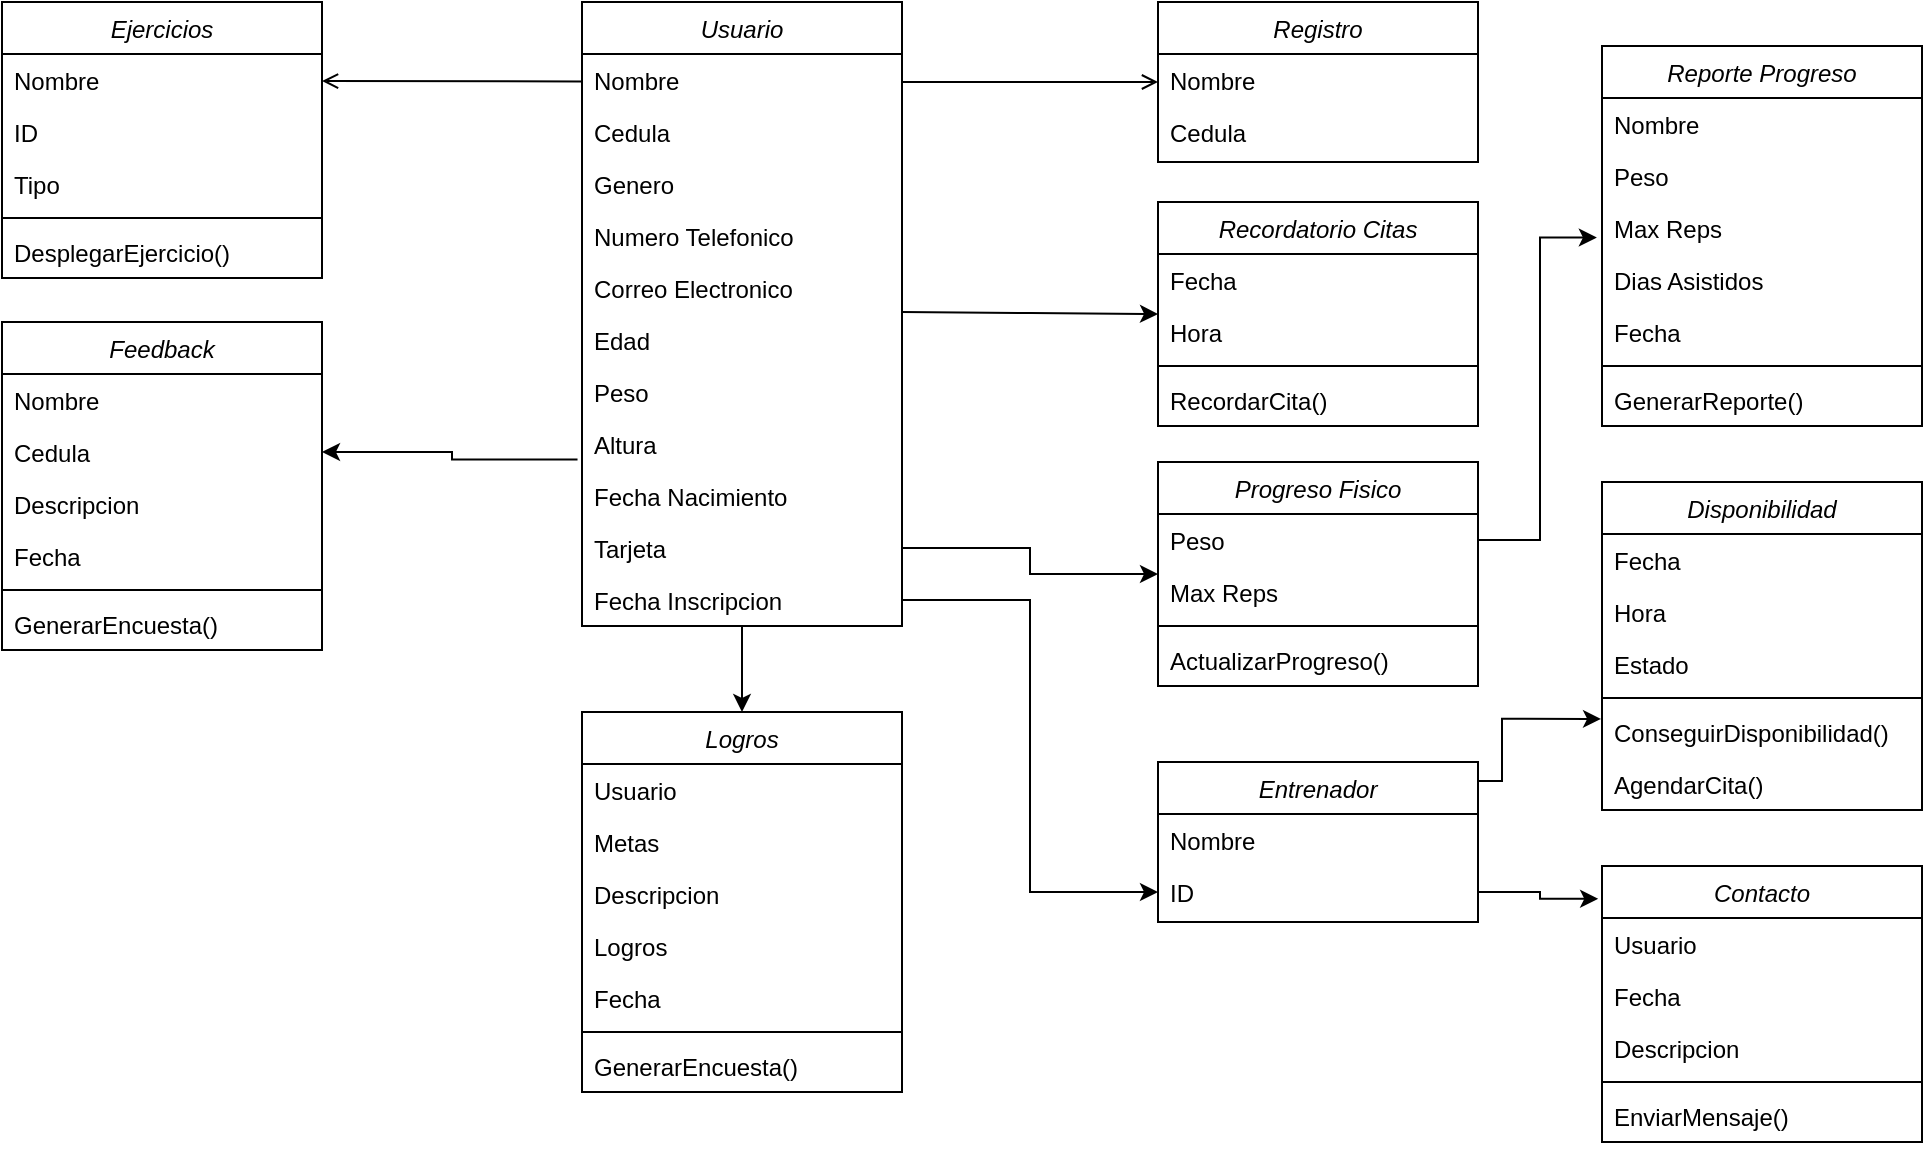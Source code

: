 <mxfile version="22.1.4" type="github">
  <diagram id="C5RBs43oDa-KdzZeNtuy" name="Page-1">
    <mxGraphModel dx="1816" dy="545" grid="1" gridSize="10" guides="1" tooltips="1" connect="1" arrows="1" fold="1" page="1" pageScale="1" pageWidth="827" pageHeight="1169" math="0" shadow="0">
      <root>
        <mxCell id="WIyWlLk6GJQsqaUBKTNV-0" />
        <mxCell id="WIyWlLk6GJQsqaUBKTNV-1" parent="WIyWlLk6GJQsqaUBKTNV-0" />
        <mxCell id="PNOMTLIYV8iumhKyd8af-56" style="edgeStyle=orthogonalEdgeStyle;rounded=0;orthogonalLoop=1;jettySize=auto;html=1;" edge="1" parent="WIyWlLk6GJQsqaUBKTNV-1" source="zkfFHV4jXpPFQw0GAbJ--0" target="PNOMTLIYV8iumhKyd8af-48">
          <mxGeometry relative="1" as="geometry" />
        </mxCell>
        <mxCell id="zkfFHV4jXpPFQw0GAbJ--0" value="Usuario" style="swimlane;fontStyle=2;align=center;verticalAlign=top;childLayout=stackLayout;horizontal=1;startSize=26;horizontalStack=0;resizeParent=1;resizeLast=0;collapsible=1;marginBottom=0;rounded=0;shadow=0;strokeWidth=1;" parent="WIyWlLk6GJQsqaUBKTNV-1" vertex="1">
          <mxGeometry x="20" y="40" width="160" height="312" as="geometry">
            <mxRectangle x="220" y="120" width="160" height="26" as="alternateBounds" />
          </mxGeometry>
        </mxCell>
        <mxCell id="zkfFHV4jXpPFQw0GAbJ--1" value="Nombre" style="text;align=left;verticalAlign=top;spacingLeft=4;spacingRight=4;overflow=hidden;rotatable=0;points=[[0,0.5],[1,0.5]];portConstraint=eastwest;" parent="zkfFHV4jXpPFQw0GAbJ--0" vertex="1">
          <mxGeometry y="26" width="160" height="26" as="geometry" />
        </mxCell>
        <mxCell id="mWHJRFIgZ-QMwkm3Dyj9-5" value="Cedula" style="text;align=left;verticalAlign=top;spacingLeft=4;spacingRight=4;overflow=hidden;rotatable=0;points=[[0,0.5],[1,0.5]];portConstraint=eastwest;rounded=0;shadow=0;html=0;" parent="zkfFHV4jXpPFQw0GAbJ--0" vertex="1">
          <mxGeometry y="52" width="160" height="26" as="geometry" />
        </mxCell>
        <mxCell id="mWHJRFIgZ-QMwkm3Dyj9-9" value="Genero" style="text;align=left;verticalAlign=top;spacingLeft=4;spacingRight=4;overflow=hidden;rotatable=0;points=[[0,0.5],[1,0.5]];portConstraint=eastwest;rounded=0;shadow=0;html=0;" parent="zkfFHV4jXpPFQw0GAbJ--0" vertex="1">
          <mxGeometry y="78" width="160" height="26" as="geometry" />
        </mxCell>
        <mxCell id="zkfFHV4jXpPFQw0GAbJ--2" value="Numero Telefonico" style="text;align=left;verticalAlign=top;spacingLeft=4;spacingRight=4;overflow=hidden;rotatable=0;points=[[0,0.5],[1,0.5]];portConstraint=eastwest;rounded=0;shadow=0;html=0;" parent="zkfFHV4jXpPFQw0GAbJ--0" vertex="1">
          <mxGeometry y="104" width="160" height="26" as="geometry" />
        </mxCell>
        <mxCell id="zkfFHV4jXpPFQw0GAbJ--3" value="Correo Electronico" style="text;align=left;verticalAlign=top;spacingLeft=4;spacingRight=4;overflow=hidden;rotatable=0;points=[[0,0.5],[1,0.5]];portConstraint=eastwest;rounded=0;shadow=0;html=0;" parent="zkfFHV4jXpPFQw0GAbJ--0" vertex="1">
          <mxGeometry y="130" width="160" height="26" as="geometry" />
        </mxCell>
        <mxCell id="mWHJRFIgZ-QMwkm3Dyj9-2" value="Edad" style="text;align=left;verticalAlign=top;spacingLeft=4;spacingRight=4;overflow=hidden;rotatable=0;points=[[0,0.5],[1,0.5]];portConstraint=eastwest;rounded=0;shadow=0;html=0;" parent="zkfFHV4jXpPFQw0GAbJ--0" vertex="1">
          <mxGeometry y="156" width="160" height="26" as="geometry" />
        </mxCell>
        <mxCell id="mWHJRFIgZ-QMwkm3Dyj9-3" value="Peso" style="text;align=left;verticalAlign=top;spacingLeft=4;spacingRight=4;overflow=hidden;rotatable=0;points=[[0,0.5],[1,0.5]];portConstraint=eastwest;rounded=0;shadow=0;html=0;" parent="zkfFHV4jXpPFQw0GAbJ--0" vertex="1">
          <mxGeometry y="182" width="160" height="26" as="geometry" />
        </mxCell>
        <mxCell id="mWHJRFIgZ-QMwkm3Dyj9-4" value="Altura" style="text;align=left;verticalAlign=top;spacingLeft=4;spacingRight=4;overflow=hidden;rotatable=0;points=[[0,0.5],[1,0.5]];portConstraint=eastwest;rounded=0;shadow=0;html=0;" parent="zkfFHV4jXpPFQw0GAbJ--0" vertex="1">
          <mxGeometry y="208" width="160" height="26" as="geometry" />
        </mxCell>
        <mxCell id="mWHJRFIgZ-QMwkm3Dyj9-6" value="Fecha Nacimiento" style="text;align=left;verticalAlign=top;spacingLeft=4;spacingRight=4;overflow=hidden;rotatable=0;points=[[0,0.5],[1,0.5]];portConstraint=eastwest;rounded=0;shadow=0;html=0;" parent="zkfFHV4jXpPFQw0GAbJ--0" vertex="1">
          <mxGeometry y="234" width="160" height="26" as="geometry" />
        </mxCell>
        <mxCell id="mWHJRFIgZ-QMwkm3Dyj9-7" value="Tarjeta" style="text;align=left;verticalAlign=top;spacingLeft=4;spacingRight=4;overflow=hidden;rotatable=0;points=[[0,0.5],[1,0.5]];portConstraint=eastwest;rounded=0;shadow=0;html=0;" parent="zkfFHV4jXpPFQw0GAbJ--0" vertex="1">
          <mxGeometry y="260" width="160" height="26" as="geometry" />
        </mxCell>
        <mxCell id="mWHJRFIgZ-QMwkm3Dyj9-8" value="Fecha Inscripcion" style="text;align=left;verticalAlign=top;spacingLeft=4;spacingRight=4;overflow=hidden;rotatable=0;points=[[0,0.5],[1,0.5]];portConstraint=eastwest;rounded=0;shadow=0;html=0;" parent="zkfFHV4jXpPFQw0GAbJ--0" vertex="1">
          <mxGeometry y="286" width="160" height="26" as="geometry" />
        </mxCell>
        <mxCell id="zkfFHV4jXpPFQw0GAbJ--17" value="Registro" style="swimlane;fontStyle=2;align=center;verticalAlign=top;childLayout=stackLayout;horizontal=1;startSize=26;horizontalStack=0;resizeParent=1;resizeLast=0;collapsible=1;marginBottom=0;rounded=0;shadow=0;strokeWidth=1;" parent="WIyWlLk6GJQsqaUBKTNV-1" vertex="1">
          <mxGeometry x="308" y="40" width="160" height="80" as="geometry">
            <mxRectangle x="550" y="140" width="160" height="26" as="alternateBounds" />
          </mxGeometry>
        </mxCell>
        <mxCell id="zkfFHV4jXpPFQw0GAbJ--18" value="Nombre" style="text;align=left;verticalAlign=top;spacingLeft=4;spacingRight=4;overflow=hidden;rotatable=0;points=[[0,0.5],[1,0.5]];portConstraint=eastwest;" parent="zkfFHV4jXpPFQw0GAbJ--17" vertex="1">
          <mxGeometry y="26" width="160" height="26" as="geometry" />
        </mxCell>
        <mxCell id="PNOMTLIYV8iumhKyd8af-0" value="Cedula" style="text;align=left;verticalAlign=top;spacingLeft=4;spacingRight=4;overflow=hidden;rotatable=0;points=[[0,0.5],[1,0.5]];portConstraint=eastwest;" vertex="1" parent="zkfFHV4jXpPFQw0GAbJ--17">
          <mxGeometry y="52" width="160" height="26" as="geometry" />
        </mxCell>
        <mxCell id="zkfFHV4jXpPFQw0GAbJ--26" value="" style="endArrow=open;shadow=0;strokeWidth=1;rounded=0;endFill=1;edgeStyle=elbowEdgeStyle;elbow=vertical;" parent="WIyWlLk6GJQsqaUBKTNV-1" source="zkfFHV4jXpPFQw0GAbJ--0" target="zkfFHV4jXpPFQw0GAbJ--17" edge="1">
          <mxGeometry x="0.5" y="41" relative="1" as="geometry">
            <mxPoint x="180" y="112" as="sourcePoint" />
            <mxPoint x="340" y="112" as="targetPoint" />
            <mxPoint x="-40" y="32" as="offset" />
          </mxGeometry>
        </mxCell>
        <mxCell id="zkfFHV4jXpPFQw0GAbJ--27" value="" style="resizable=0;align=left;verticalAlign=bottom;labelBackgroundColor=none;fontSize=12;" parent="zkfFHV4jXpPFQw0GAbJ--26" connectable="0" vertex="1">
          <mxGeometry x="-1" relative="1" as="geometry">
            <mxPoint y="4" as="offset" />
          </mxGeometry>
        </mxCell>
        <mxCell id="PNOMTLIYV8iumhKyd8af-7" value="Recordatorio Citas" style="swimlane;fontStyle=2;align=center;verticalAlign=top;childLayout=stackLayout;horizontal=1;startSize=26;horizontalStack=0;resizeParent=1;resizeLast=0;collapsible=1;marginBottom=0;rounded=0;shadow=0;strokeWidth=1;" vertex="1" parent="WIyWlLk6GJQsqaUBKTNV-1">
          <mxGeometry x="308" y="140" width="160" height="112" as="geometry">
            <mxRectangle x="550" y="140" width="160" height="26" as="alternateBounds" />
          </mxGeometry>
        </mxCell>
        <mxCell id="PNOMTLIYV8iumhKyd8af-8" value="Fecha" style="text;align=left;verticalAlign=top;spacingLeft=4;spacingRight=4;overflow=hidden;rotatable=0;points=[[0,0.5],[1,0.5]];portConstraint=eastwest;" vertex="1" parent="PNOMTLIYV8iumhKyd8af-7">
          <mxGeometry y="26" width="160" height="26" as="geometry" />
        </mxCell>
        <mxCell id="PNOMTLIYV8iumhKyd8af-9" value="Hora" style="text;align=left;verticalAlign=top;spacingLeft=4;spacingRight=4;overflow=hidden;rotatable=0;points=[[0,0.5],[1,0.5]];portConstraint=eastwest;" vertex="1" parent="PNOMTLIYV8iumhKyd8af-7">
          <mxGeometry y="52" width="160" height="26" as="geometry" />
        </mxCell>
        <mxCell id="zkfFHV4jXpPFQw0GAbJ--23" value="" style="line;html=1;strokeWidth=1;align=left;verticalAlign=middle;spacingTop=-1;spacingLeft=3;spacingRight=3;rotatable=0;labelPosition=right;points=[];portConstraint=eastwest;" parent="PNOMTLIYV8iumhKyd8af-7" vertex="1">
          <mxGeometry y="78" width="160" height="8" as="geometry" />
        </mxCell>
        <mxCell id="PNOMTLIYV8iumhKyd8af-10" value="RecordarCita()" style="text;align=left;verticalAlign=top;spacingLeft=4;spacingRight=4;overflow=hidden;rotatable=0;points=[[0,0.5],[1,0.5]];portConstraint=eastwest;" vertex="1" parent="PNOMTLIYV8iumhKyd8af-7">
          <mxGeometry y="86" width="160" height="26" as="geometry" />
        </mxCell>
        <mxCell id="PNOMTLIYV8iumhKyd8af-11" style="edgeStyle=orthogonalEdgeStyle;rounded=0;orthogonalLoop=1;jettySize=auto;html=1;" edge="1" parent="WIyWlLk6GJQsqaUBKTNV-1" target="PNOMTLIYV8iumhKyd8af-7">
          <mxGeometry relative="1" as="geometry">
            <mxPoint x="180" y="195" as="sourcePoint" />
            <mxPoint x="290" y="210" as="targetPoint" />
          </mxGeometry>
        </mxCell>
        <mxCell id="PNOMTLIYV8iumhKyd8af-13" value="Progreso Fisico" style="swimlane;fontStyle=2;align=center;verticalAlign=top;childLayout=stackLayout;horizontal=1;startSize=26;horizontalStack=0;resizeParent=1;resizeLast=0;collapsible=1;marginBottom=0;rounded=0;shadow=0;strokeWidth=1;" vertex="1" parent="WIyWlLk6GJQsqaUBKTNV-1">
          <mxGeometry x="308" y="270" width="160" height="112" as="geometry">
            <mxRectangle x="550" y="140" width="160" height="26" as="alternateBounds" />
          </mxGeometry>
        </mxCell>
        <mxCell id="PNOMTLIYV8iumhKyd8af-14" value="Peso" style="text;align=left;verticalAlign=top;spacingLeft=4;spacingRight=4;overflow=hidden;rotatable=0;points=[[0,0.5],[1,0.5]];portConstraint=eastwest;" vertex="1" parent="PNOMTLIYV8iumhKyd8af-13">
          <mxGeometry y="26" width="160" height="26" as="geometry" />
        </mxCell>
        <mxCell id="PNOMTLIYV8iumhKyd8af-15" value="Max Reps" style="text;align=left;verticalAlign=top;spacingLeft=4;spacingRight=4;overflow=hidden;rotatable=0;points=[[0,0.5],[1,0.5]];portConstraint=eastwest;" vertex="1" parent="PNOMTLIYV8iumhKyd8af-13">
          <mxGeometry y="52" width="160" height="26" as="geometry" />
        </mxCell>
        <mxCell id="PNOMTLIYV8iumhKyd8af-16" value="" style="line;html=1;strokeWidth=1;align=left;verticalAlign=middle;spacingTop=-1;spacingLeft=3;spacingRight=3;rotatable=0;labelPosition=right;points=[];portConstraint=eastwest;" vertex="1" parent="PNOMTLIYV8iumhKyd8af-13">
          <mxGeometry y="78" width="160" height="8" as="geometry" />
        </mxCell>
        <mxCell id="PNOMTLIYV8iumhKyd8af-17" value="ActualizarProgreso()" style="text;align=left;verticalAlign=top;spacingLeft=4;spacingRight=4;overflow=hidden;rotatable=0;points=[[0,0.5],[1,0.5]];portConstraint=eastwest;" vertex="1" parent="PNOMTLIYV8iumhKyd8af-13">
          <mxGeometry y="86" width="160" height="26" as="geometry" />
        </mxCell>
        <mxCell id="PNOMTLIYV8iumhKyd8af-20" style="edgeStyle=orthogonalEdgeStyle;rounded=0;orthogonalLoop=1;jettySize=auto;html=1;" edge="1" parent="WIyWlLk6GJQsqaUBKTNV-1" source="mWHJRFIgZ-QMwkm3Dyj9-7" target="PNOMTLIYV8iumhKyd8af-13">
          <mxGeometry relative="1" as="geometry" />
        </mxCell>
        <mxCell id="PNOMTLIYV8iumhKyd8af-21" value="Ejercicios" style="swimlane;fontStyle=2;align=center;verticalAlign=top;childLayout=stackLayout;horizontal=1;startSize=26;horizontalStack=0;resizeParent=1;resizeLast=0;collapsible=1;marginBottom=0;rounded=0;shadow=0;strokeWidth=1;" vertex="1" parent="WIyWlLk6GJQsqaUBKTNV-1">
          <mxGeometry x="-270" y="40" width="160" height="138" as="geometry">
            <mxRectangle x="550" y="140" width="160" height="26" as="alternateBounds" />
          </mxGeometry>
        </mxCell>
        <mxCell id="PNOMTLIYV8iumhKyd8af-22" value="Nombre" style="text;align=left;verticalAlign=top;spacingLeft=4;spacingRight=4;overflow=hidden;rotatable=0;points=[[0,0.5],[1,0.5]];portConstraint=eastwest;" vertex="1" parent="PNOMTLIYV8iumhKyd8af-21">
          <mxGeometry y="26" width="160" height="26" as="geometry" />
        </mxCell>
        <mxCell id="PNOMTLIYV8iumhKyd8af-23" value="ID" style="text;align=left;verticalAlign=top;spacingLeft=4;spacingRight=4;overflow=hidden;rotatable=0;points=[[0,0.5],[1,0.5]];portConstraint=eastwest;" vertex="1" parent="PNOMTLIYV8iumhKyd8af-21">
          <mxGeometry y="52" width="160" height="26" as="geometry" />
        </mxCell>
        <mxCell id="PNOMTLIYV8iumhKyd8af-28" value="Tipo" style="text;align=left;verticalAlign=top;spacingLeft=4;spacingRight=4;overflow=hidden;rotatable=0;points=[[0,0.5],[1,0.5]];portConstraint=eastwest;" vertex="1" parent="PNOMTLIYV8iumhKyd8af-21">
          <mxGeometry y="78" width="160" height="26" as="geometry" />
        </mxCell>
        <mxCell id="PNOMTLIYV8iumhKyd8af-24" value="" style="line;html=1;strokeWidth=1;align=left;verticalAlign=middle;spacingTop=-1;spacingLeft=3;spacingRight=3;rotatable=0;labelPosition=right;points=[];portConstraint=eastwest;" vertex="1" parent="PNOMTLIYV8iumhKyd8af-21">
          <mxGeometry y="104" width="160" height="8" as="geometry" />
        </mxCell>
        <mxCell id="PNOMTLIYV8iumhKyd8af-25" value="DesplegarEjercicio()" style="text;align=left;verticalAlign=top;spacingLeft=4;spacingRight=4;overflow=hidden;rotatable=0;points=[[0,0.5],[1,0.5]];portConstraint=eastwest;" vertex="1" parent="PNOMTLIYV8iumhKyd8af-21">
          <mxGeometry y="112" width="160" height="26" as="geometry" />
        </mxCell>
        <mxCell id="PNOMTLIYV8iumhKyd8af-26" value="" style="endArrow=open;shadow=0;strokeWidth=1;rounded=0;endFill=1;edgeStyle=elbowEdgeStyle;elbow=vertical;entryX=1;entryY=0.5;entryDx=0;entryDy=0;" edge="1" parent="WIyWlLk6GJQsqaUBKTNV-1" target="PNOMTLIYV8iumhKyd8af-22">
          <mxGeometry x="0.5" y="41" relative="1" as="geometry">
            <mxPoint x="20" y="79.71" as="sourcePoint" />
            <mxPoint x="-108" y="79.71" as="targetPoint" />
            <mxPoint x="-40" y="32" as="offset" />
          </mxGeometry>
        </mxCell>
        <mxCell id="PNOMTLIYV8iumhKyd8af-27" value="" style="resizable=0;align=left;verticalAlign=bottom;labelBackgroundColor=none;fontSize=12;" connectable="0" vertex="1" parent="PNOMTLIYV8iumhKyd8af-26">
          <mxGeometry x="-1" relative="1" as="geometry">
            <mxPoint y="4" as="offset" />
          </mxGeometry>
        </mxCell>
        <mxCell id="PNOMTLIYV8iumhKyd8af-29" value="Reporte Progreso" style="swimlane;fontStyle=2;align=center;verticalAlign=top;childLayout=stackLayout;horizontal=1;startSize=26;horizontalStack=0;resizeParent=1;resizeLast=0;collapsible=1;marginBottom=0;rounded=0;shadow=0;strokeWidth=1;" vertex="1" parent="WIyWlLk6GJQsqaUBKTNV-1">
          <mxGeometry x="530" y="62" width="160" height="190" as="geometry">
            <mxRectangle x="550" y="140" width="160" height="26" as="alternateBounds" />
          </mxGeometry>
        </mxCell>
        <mxCell id="PNOMTLIYV8iumhKyd8af-30" value="Nombre" style="text;align=left;verticalAlign=top;spacingLeft=4;spacingRight=4;overflow=hidden;rotatable=0;points=[[0,0.5],[1,0.5]];portConstraint=eastwest;" vertex="1" parent="PNOMTLIYV8iumhKyd8af-29">
          <mxGeometry y="26" width="160" height="26" as="geometry" />
        </mxCell>
        <mxCell id="PNOMTLIYV8iumhKyd8af-31" value="Peso" style="text;align=left;verticalAlign=top;spacingLeft=4;spacingRight=4;overflow=hidden;rotatable=0;points=[[0,0.5],[1,0.5]];portConstraint=eastwest;" vertex="1" parent="PNOMTLIYV8iumhKyd8af-29">
          <mxGeometry y="52" width="160" height="26" as="geometry" />
        </mxCell>
        <mxCell id="PNOMTLIYV8iumhKyd8af-32" value="Max Reps" style="text;align=left;verticalAlign=top;spacingLeft=4;spacingRight=4;overflow=hidden;rotatable=0;points=[[0,0.5],[1,0.5]];portConstraint=eastwest;" vertex="1" parent="PNOMTLIYV8iumhKyd8af-29">
          <mxGeometry y="78" width="160" height="26" as="geometry" />
        </mxCell>
        <mxCell id="PNOMTLIYV8iumhKyd8af-35" value="Dias Asistidos" style="text;align=left;verticalAlign=top;spacingLeft=4;spacingRight=4;overflow=hidden;rotatable=0;points=[[0,0.5],[1,0.5]];portConstraint=eastwest;" vertex="1" parent="PNOMTLIYV8iumhKyd8af-29">
          <mxGeometry y="104" width="160" height="26" as="geometry" />
        </mxCell>
        <mxCell id="PNOMTLIYV8iumhKyd8af-36" value="Fecha" style="text;align=left;verticalAlign=top;spacingLeft=4;spacingRight=4;overflow=hidden;rotatable=0;points=[[0,0.5],[1,0.5]];portConstraint=eastwest;" vertex="1" parent="PNOMTLIYV8iumhKyd8af-29">
          <mxGeometry y="130" width="160" height="26" as="geometry" />
        </mxCell>
        <mxCell id="PNOMTLIYV8iumhKyd8af-33" value="" style="line;html=1;strokeWidth=1;align=left;verticalAlign=middle;spacingTop=-1;spacingLeft=3;spacingRight=3;rotatable=0;labelPosition=right;points=[];portConstraint=eastwest;" vertex="1" parent="PNOMTLIYV8iumhKyd8af-29">
          <mxGeometry y="156" width="160" height="8" as="geometry" />
        </mxCell>
        <mxCell id="PNOMTLIYV8iumhKyd8af-34" value="GenerarReporte()" style="text;align=left;verticalAlign=top;spacingLeft=4;spacingRight=4;overflow=hidden;rotatable=0;points=[[0,0.5],[1,0.5]];portConstraint=eastwest;" vertex="1" parent="PNOMTLIYV8iumhKyd8af-29">
          <mxGeometry y="164" width="160" height="26" as="geometry" />
        </mxCell>
        <mxCell id="PNOMTLIYV8iumhKyd8af-39" value="Feedback" style="swimlane;fontStyle=2;align=center;verticalAlign=top;childLayout=stackLayout;horizontal=1;startSize=26;horizontalStack=0;resizeParent=1;resizeLast=0;collapsible=1;marginBottom=0;rounded=0;shadow=0;strokeWidth=1;" vertex="1" parent="WIyWlLk6GJQsqaUBKTNV-1">
          <mxGeometry x="-270" y="200" width="160" height="164" as="geometry">
            <mxRectangle x="550" y="140" width="160" height="26" as="alternateBounds" />
          </mxGeometry>
        </mxCell>
        <mxCell id="PNOMTLIYV8iumhKyd8af-40" value="Nombre" style="text;align=left;verticalAlign=top;spacingLeft=4;spacingRight=4;overflow=hidden;rotatable=0;points=[[0,0.5],[1,0.5]];portConstraint=eastwest;" vertex="1" parent="PNOMTLIYV8iumhKyd8af-39">
          <mxGeometry y="26" width="160" height="26" as="geometry" />
        </mxCell>
        <mxCell id="PNOMTLIYV8iumhKyd8af-41" value="Cedula" style="text;align=left;verticalAlign=top;spacingLeft=4;spacingRight=4;overflow=hidden;rotatable=0;points=[[0,0.5],[1,0.5]];portConstraint=eastwest;" vertex="1" parent="PNOMTLIYV8iumhKyd8af-39">
          <mxGeometry y="52" width="160" height="26" as="geometry" />
        </mxCell>
        <mxCell id="PNOMTLIYV8iumhKyd8af-42" value="Descripcion" style="text;align=left;verticalAlign=top;spacingLeft=4;spacingRight=4;overflow=hidden;rotatable=0;points=[[0,0.5],[1,0.5]];portConstraint=eastwest;" vertex="1" parent="PNOMTLIYV8iumhKyd8af-39">
          <mxGeometry y="78" width="160" height="26" as="geometry" />
        </mxCell>
        <mxCell id="PNOMTLIYV8iumhKyd8af-44" value="Fecha" style="text;align=left;verticalAlign=top;spacingLeft=4;spacingRight=4;overflow=hidden;rotatable=0;points=[[0,0.5],[1,0.5]];portConstraint=eastwest;" vertex="1" parent="PNOMTLIYV8iumhKyd8af-39">
          <mxGeometry y="104" width="160" height="26" as="geometry" />
        </mxCell>
        <mxCell id="PNOMTLIYV8iumhKyd8af-45" value="" style="line;html=1;strokeWidth=1;align=left;verticalAlign=middle;spacingTop=-1;spacingLeft=3;spacingRight=3;rotatable=0;labelPosition=right;points=[];portConstraint=eastwest;" vertex="1" parent="PNOMTLIYV8iumhKyd8af-39">
          <mxGeometry y="130" width="160" height="8" as="geometry" />
        </mxCell>
        <mxCell id="PNOMTLIYV8iumhKyd8af-46" value="GenerarEncuesta()" style="text;align=left;verticalAlign=top;spacingLeft=4;spacingRight=4;overflow=hidden;rotatable=0;points=[[0,0.5],[1,0.5]];portConstraint=eastwest;" vertex="1" parent="PNOMTLIYV8iumhKyd8af-39">
          <mxGeometry y="138" width="160" height="26" as="geometry" />
        </mxCell>
        <mxCell id="PNOMTLIYV8iumhKyd8af-47" style="edgeStyle=orthogonalEdgeStyle;rounded=0;orthogonalLoop=1;jettySize=auto;html=1;exitX=-0.014;exitY=0.8;exitDx=0;exitDy=0;entryX=1;entryY=0.5;entryDx=0;entryDy=0;exitPerimeter=0;" edge="1" parent="WIyWlLk6GJQsqaUBKTNV-1" source="mWHJRFIgZ-QMwkm3Dyj9-4" target="PNOMTLIYV8iumhKyd8af-41">
          <mxGeometry relative="1" as="geometry" />
        </mxCell>
        <mxCell id="PNOMTLIYV8iumhKyd8af-48" value="Logros" style="swimlane;fontStyle=2;align=center;verticalAlign=top;childLayout=stackLayout;horizontal=1;startSize=26;horizontalStack=0;resizeParent=1;resizeLast=0;collapsible=1;marginBottom=0;rounded=0;shadow=0;strokeWidth=1;" vertex="1" parent="WIyWlLk6GJQsqaUBKTNV-1">
          <mxGeometry x="20" y="395" width="160" height="190" as="geometry">
            <mxRectangle x="550" y="140" width="160" height="26" as="alternateBounds" />
          </mxGeometry>
        </mxCell>
        <mxCell id="PNOMTLIYV8iumhKyd8af-49" value="Usuario" style="text;align=left;verticalAlign=top;spacingLeft=4;spacingRight=4;overflow=hidden;rotatable=0;points=[[0,0.5],[1,0.5]];portConstraint=eastwest;" vertex="1" parent="PNOMTLIYV8iumhKyd8af-48">
          <mxGeometry y="26" width="160" height="26" as="geometry" />
        </mxCell>
        <mxCell id="PNOMTLIYV8iumhKyd8af-50" value="Metas" style="text;align=left;verticalAlign=top;spacingLeft=4;spacingRight=4;overflow=hidden;rotatable=0;points=[[0,0.5],[1,0.5]];portConstraint=eastwest;" vertex="1" parent="PNOMTLIYV8iumhKyd8af-48">
          <mxGeometry y="52" width="160" height="26" as="geometry" />
        </mxCell>
        <mxCell id="PNOMTLIYV8iumhKyd8af-51" value="Descripcion" style="text;align=left;verticalAlign=top;spacingLeft=4;spacingRight=4;overflow=hidden;rotatable=0;points=[[0,0.5],[1,0.5]];portConstraint=eastwest;" vertex="1" parent="PNOMTLIYV8iumhKyd8af-48">
          <mxGeometry y="78" width="160" height="26" as="geometry" />
        </mxCell>
        <mxCell id="PNOMTLIYV8iumhKyd8af-52" value="Logros" style="text;align=left;verticalAlign=top;spacingLeft=4;spacingRight=4;overflow=hidden;rotatable=0;points=[[0,0.5],[1,0.5]];portConstraint=eastwest;" vertex="1" parent="PNOMTLIYV8iumhKyd8af-48">
          <mxGeometry y="104" width="160" height="26" as="geometry" />
        </mxCell>
        <mxCell id="PNOMTLIYV8iumhKyd8af-55" value="Fecha" style="text;align=left;verticalAlign=top;spacingLeft=4;spacingRight=4;overflow=hidden;rotatable=0;points=[[0,0.5],[1,0.5]];portConstraint=eastwest;" vertex="1" parent="PNOMTLIYV8iumhKyd8af-48">
          <mxGeometry y="130" width="160" height="26" as="geometry" />
        </mxCell>
        <mxCell id="PNOMTLIYV8iumhKyd8af-53" value="" style="line;html=1;strokeWidth=1;align=left;verticalAlign=middle;spacingTop=-1;spacingLeft=3;spacingRight=3;rotatable=0;labelPosition=right;points=[];portConstraint=eastwest;" vertex="1" parent="PNOMTLIYV8iumhKyd8af-48">
          <mxGeometry y="156" width="160" height="8" as="geometry" />
        </mxCell>
        <mxCell id="PNOMTLIYV8iumhKyd8af-54" value="GenerarEncuesta()" style="text;align=left;verticalAlign=top;spacingLeft=4;spacingRight=4;overflow=hidden;rotatable=0;points=[[0,0.5],[1,0.5]];portConstraint=eastwest;" vertex="1" parent="PNOMTLIYV8iumhKyd8af-48">
          <mxGeometry y="164" width="160" height="26" as="geometry" />
        </mxCell>
        <mxCell id="PNOMTLIYV8iumhKyd8af-80" style="edgeStyle=orthogonalEdgeStyle;rounded=0;orthogonalLoop=1;jettySize=auto;html=1;exitX=0.992;exitY=0.119;exitDx=0;exitDy=0;exitPerimeter=0;entryX=-0.003;entryY=0.248;entryDx=0;entryDy=0;entryPerimeter=0;" edge="1" parent="WIyWlLk6GJQsqaUBKTNV-1" source="PNOMTLIYV8iumhKyd8af-57" target="PNOMTLIYV8iumhKyd8af-73">
          <mxGeometry relative="1" as="geometry">
            <Array as="points">
              <mxPoint x="480" y="429" />
              <mxPoint x="480" y="398" />
            </Array>
          </mxGeometry>
        </mxCell>
        <mxCell id="PNOMTLIYV8iumhKyd8af-57" value="Entrenador" style="swimlane;fontStyle=2;align=center;verticalAlign=top;childLayout=stackLayout;horizontal=1;startSize=26;horizontalStack=0;resizeParent=1;resizeLast=0;collapsible=1;marginBottom=0;rounded=0;shadow=0;strokeWidth=1;" vertex="1" parent="WIyWlLk6GJQsqaUBKTNV-1">
          <mxGeometry x="308" y="420" width="160" height="80" as="geometry">
            <mxRectangle x="550" y="140" width="160" height="26" as="alternateBounds" />
          </mxGeometry>
        </mxCell>
        <mxCell id="PNOMTLIYV8iumhKyd8af-58" value="Nombre" style="text;align=left;verticalAlign=top;spacingLeft=4;spacingRight=4;overflow=hidden;rotatable=0;points=[[0,0.5],[1,0.5]];portConstraint=eastwest;" vertex="1" parent="PNOMTLIYV8iumhKyd8af-57">
          <mxGeometry y="26" width="160" height="26" as="geometry" />
        </mxCell>
        <mxCell id="PNOMTLIYV8iumhKyd8af-59" value="ID" style="text;align=left;verticalAlign=top;spacingLeft=4;spacingRight=4;overflow=hidden;rotatable=0;points=[[0,0.5],[1,0.5]];portConstraint=eastwest;" vertex="1" parent="PNOMTLIYV8iumhKyd8af-57">
          <mxGeometry y="52" width="160" height="26" as="geometry" />
        </mxCell>
        <mxCell id="PNOMTLIYV8iumhKyd8af-65" style="edgeStyle=orthogonalEdgeStyle;rounded=0;orthogonalLoop=1;jettySize=auto;html=1;" edge="1" parent="WIyWlLk6GJQsqaUBKTNV-1" source="mWHJRFIgZ-QMwkm3Dyj9-8" target="PNOMTLIYV8iumhKyd8af-59">
          <mxGeometry relative="1" as="geometry" />
        </mxCell>
        <mxCell id="PNOMTLIYV8iumhKyd8af-69" value="Disponibilidad" style="swimlane;fontStyle=2;align=center;verticalAlign=top;childLayout=stackLayout;horizontal=1;startSize=26;horizontalStack=0;resizeParent=1;resizeLast=0;collapsible=1;marginBottom=0;rounded=0;shadow=0;strokeWidth=1;" vertex="1" parent="WIyWlLk6GJQsqaUBKTNV-1">
          <mxGeometry x="530" y="280" width="160" height="164" as="geometry">
            <mxRectangle x="550" y="140" width="160" height="26" as="alternateBounds" />
          </mxGeometry>
        </mxCell>
        <mxCell id="PNOMTLIYV8iumhKyd8af-70" value="Fecha" style="text;align=left;verticalAlign=top;spacingLeft=4;spacingRight=4;overflow=hidden;rotatable=0;points=[[0,0.5],[1,0.5]];portConstraint=eastwest;" vertex="1" parent="PNOMTLIYV8iumhKyd8af-69">
          <mxGeometry y="26" width="160" height="26" as="geometry" />
        </mxCell>
        <mxCell id="PNOMTLIYV8iumhKyd8af-71" value="Hora" style="text;align=left;verticalAlign=top;spacingLeft=4;spacingRight=4;overflow=hidden;rotatable=0;points=[[0,0.5],[1,0.5]];portConstraint=eastwest;" vertex="1" parent="PNOMTLIYV8iumhKyd8af-69">
          <mxGeometry y="52" width="160" height="26" as="geometry" />
        </mxCell>
        <mxCell id="PNOMTLIYV8iumhKyd8af-81" value="Estado" style="text;align=left;verticalAlign=top;spacingLeft=4;spacingRight=4;overflow=hidden;rotatable=0;points=[[0,0.5],[1,0.5]];portConstraint=eastwest;" vertex="1" parent="PNOMTLIYV8iumhKyd8af-69">
          <mxGeometry y="78" width="160" height="26" as="geometry" />
        </mxCell>
        <mxCell id="PNOMTLIYV8iumhKyd8af-72" value="" style="line;html=1;strokeWidth=1;align=left;verticalAlign=middle;spacingTop=-1;spacingLeft=3;spacingRight=3;rotatable=0;labelPosition=right;points=[];portConstraint=eastwest;" vertex="1" parent="PNOMTLIYV8iumhKyd8af-69">
          <mxGeometry y="104" width="160" height="8" as="geometry" />
        </mxCell>
        <mxCell id="PNOMTLIYV8iumhKyd8af-73" value="ConseguirDisponibilidad()" style="text;align=left;verticalAlign=top;spacingLeft=4;spacingRight=4;overflow=hidden;rotatable=0;points=[[0,0.5],[1,0.5]];portConstraint=eastwest;" vertex="1" parent="PNOMTLIYV8iumhKyd8af-69">
          <mxGeometry y="112" width="160" height="26" as="geometry" />
        </mxCell>
        <mxCell id="PNOMTLIYV8iumhKyd8af-82" value="AgendarCita()" style="text;align=left;verticalAlign=top;spacingLeft=4;spacingRight=4;overflow=hidden;rotatable=0;points=[[0,0.5],[1,0.5]];portConstraint=eastwest;" vertex="1" parent="PNOMTLIYV8iumhKyd8af-69">
          <mxGeometry y="138" width="160" height="26" as="geometry" />
        </mxCell>
        <mxCell id="PNOMTLIYV8iumhKyd8af-74" value="Contacto" style="swimlane;fontStyle=2;align=center;verticalAlign=top;childLayout=stackLayout;horizontal=1;startSize=26;horizontalStack=0;resizeParent=1;resizeLast=0;collapsible=1;marginBottom=0;rounded=0;shadow=0;strokeWidth=1;" vertex="1" parent="WIyWlLk6GJQsqaUBKTNV-1">
          <mxGeometry x="530" y="472" width="160" height="138" as="geometry">
            <mxRectangle x="550" y="140" width="160" height="26" as="alternateBounds" />
          </mxGeometry>
        </mxCell>
        <mxCell id="PNOMTLIYV8iumhKyd8af-75" value="Usuario" style="text;align=left;verticalAlign=top;spacingLeft=4;spacingRight=4;overflow=hidden;rotatable=0;points=[[0,0.5],[1,0.5]];portConstraint=eastwest;" vertex="1" parent="PNOMTLIYV8iumhKyd8af-74">
          <mxGeometry y="26" width="160" height="26" as="geometry" />
        </mxCell>
        <mxCell id="PNOMTLIYV8iumhKyd8af-76" value="Fecha" style="text;align=left;verticalAlign=top;spacingLeft=4;spacingRight=4;overflow=hidden;rotatable=0;points=[[0,0.5],[1,0.5]];portConstraint=eastwest;" vertex="1" parent="PNOMTLIYV8iumhKyd8af-74">
          <mxGeometry y="52" width="160" height="26" as="geometry" />
        </mxCell>
        <mxCell id="PNOMTLIYV8iumhKyd8af-83" value="Descripcion" style="text;align=left;verticalAlign=top;spacingLeft=4;spacingRight=4;overflow=hidden;rotatable=0;points=[[0,0.5],[1,0.5]];portConstraint=eastwest;" vertex="1" parent="PNOMTLIYV8iumhKyd8af-74">
          <mxGeometry y="78" width="160" height="26" as="geometry" />
        </mxCell>
        <mxCell id="PNOMTLIYV8iumhKyd8af-77" value="" style="line;html=1;strokeWidth=1;align=left;verticalAlign=middle;spacingTop=-1;spacingLeft=3;spacingRight=3;rotatable=0;labelPosition=right;points=[];portConstraint=eastwest;" vertex="1" parent="PNOMTLIYV8iumhKyd8af-74">
          <mxGeometry y="104" width="160" height="8" as="geometry" />
        </mxCell>
        <mxCell id="PNOMTLIYV8iumhKyd8af-84" value="EnviarMensaje()" style="text;align=left;verticalAlign=top;spacingLeft=4;spacingRight=4;overflow=hidden;rotatable=0;points=[[0,0.5],[1,0.5]];portConstraint=eastwest;" vertex="1" parent="PNOMTLIYV8iumhKyd8af-74">
          <mxGeometry y="112" width="160" height="26" as="geometry" />
        </mxCell>
        <mxCell id="PNOMTLIYV8iumhKyd8af-79" style="edgeStyle=orthogonalEdgeStyle;rounded=0;orthogonalLoop=1;jettySize=auto;html=1;entryX=-0.012;entryY=0.119;entryDx=0;entryDy=0;entryPerimeter=0;" edge="1" parent="WIyWlLk6GJQsqaUBKTNV-1" source="PNOMTLIYV8iumhKyd8af-59" target="PNOMTLIYV8iumhKyd8af-74">
          <mxGeometry relative="1" as="geometry" />
        </mxCell>
        <mxCell id="PNOMTLIYV8iumhKyd8af-85" style="edgeStyle=orthogonalEdgeStyle;rounded=0;orthogonalLoop=1;jettySize=auto;html=1;entryX=-0.016;entryY=0.683;entryDx=0;entryDy=0;entryPerimeter=0;" edge="1" parent="WIyWlLk6GJQsqaUBKTNV-1" source="PNOMTLIYV8iumhKyd8af-14" target="PNOMTLIYV8iumhKyd8af-32">
          <mxGeometry relative="1" as="geometry" />
        </mxCell>
      </root>
    </mxGraphModel>
  </diagram>
</mxfile>
